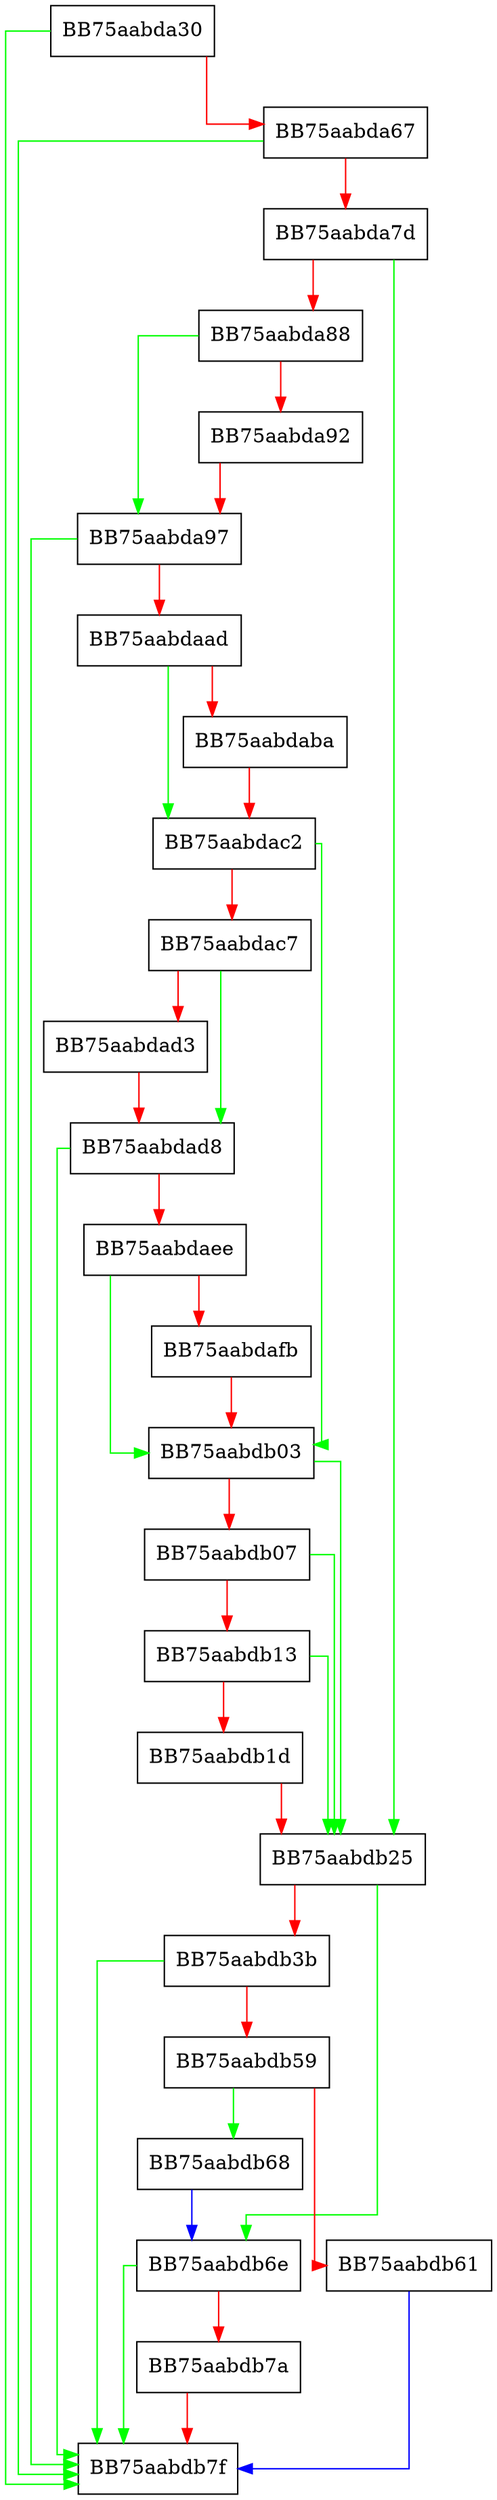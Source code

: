 digraph getLength {
  node [shape="box"];
  graph [splines=ortho];
  BB75aabda30 -> BB75aabdb7f [color="green"];
  BB75aabda30 -> BB75aabda67 [color="red"];
  BB75aabda67 -> BB75aabdb7f [color="green"];
  BB75aabda67 -> BB75aabda7d [color="red"];
  BB75aabda7d -> BB75aabdb25 [color="green"];
  BB75aabda7d -> BB75aabda88 [color="red"];
  BB75aabda88 -> BB75aabda97 [color="green"];
  BB75aabda88 -> BB75aabda92 [color="red"];
  BB75aabda92 -> BB75aabda97 [color="red"];
  BB75aabda97 -> BB75aabdb7f [color="green"];
  BB75aabda97 -> BB75aabdaad [color="red"];
  BB75aabdaad -> BB75aabdac2 [color="green"];
  BB75aabdaad -> BB75aabdaba [color="red"];
  BB75aabdaba -> BB75aabdac2 [color="red"];
  BB75aabdac2 -> BB75aabdb03 [color="green"];
  BB75aabdac2 -> BB75aabdac7 [color="red"];
  BB75aabdac7 -> BB75aabdad8 [color="green"];
  BB75aabdac7 -> BB75aabdad3 [color="red"];
  BB75aabdad3 -> BB75aabdad8 [color="red"];
  BB75aabdad8 -> BB75aabdb7f [color="green"];
  BB75aabdad8 -> BB75aabdaee [color="red"];
  BB75aabdaee -> BB75aabdb03 [color="green"];
  BB75aabdaee -> BB75aabdafb [color="red"];
  BB75aabdafb -> BB75aabdb03 [color="red"];
  BB75aabdb03 -> BB75aabdb25 [color="green"];
  BB75aabdb03 -> BB75aabdb07 [color="red"];
  BB75aabdb07 -> BB75aabdb25 [color="green"];
  BB75aabdb07 -> BB75aabdb13 [color="red"];
  BB75aabdb13 -> BB75aabdb25 [color="green"];
  BB75aabdb13 -> BB75aabdb1d [color="red"];
  BB75aabdb1d -> BB75aabdb25 [color="red"];
  BB75aabdb25 -> BB75aabdb6e [color="green"];
  BB75aabdb25 -> BB75aabdb3b [color="red"];
  BB75aabdb3b -> BB75aabdb7f [color="green"];
  BB75aabdb3b -> BB75aabdb59 [color="red"];
  BB75aabdb59 -> BB75aabdb68 [color="green"];
  BB75aabdb59 -> BB75aabdb61 [color="red"];
  BB75aabdb61 -> BB75aabdb7f [color="blue"];
  BB75aabdb68 -> BB75aabdb6e [color="blue"];
  BB75aabdb6e -> BB75aabdb7f [color="green"];
  BB75aabdb6e -> BB75aabdb7a [color="red"];
  BB75aabdb7a -> BB75aabdb7f [color="red"];
}